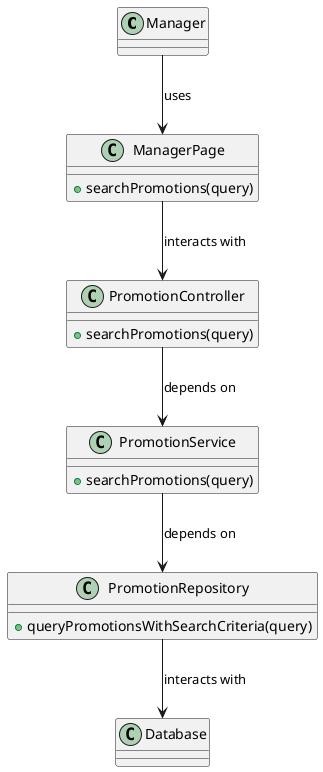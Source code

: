 @startuml
class Manager {
}

class ManagerPage {
  +searchPromotions(query)
}

class PromotionController {
  +searchPromotions(query)
}

class PromotionService {
  +searchPromotions(query)
}

class PromotionRepository {
  +queryPromotionsWithSearchCriteria(query)
}

class Database {
}

Manager --> ManagerPage : uses
ManagerPage --> PromotionController : interacts with
PromotionController --> PromotionService : depends on
PromotionService --> PromotionRepository : depends on
PromotionRepository --> Database : interacts with
@enduml
